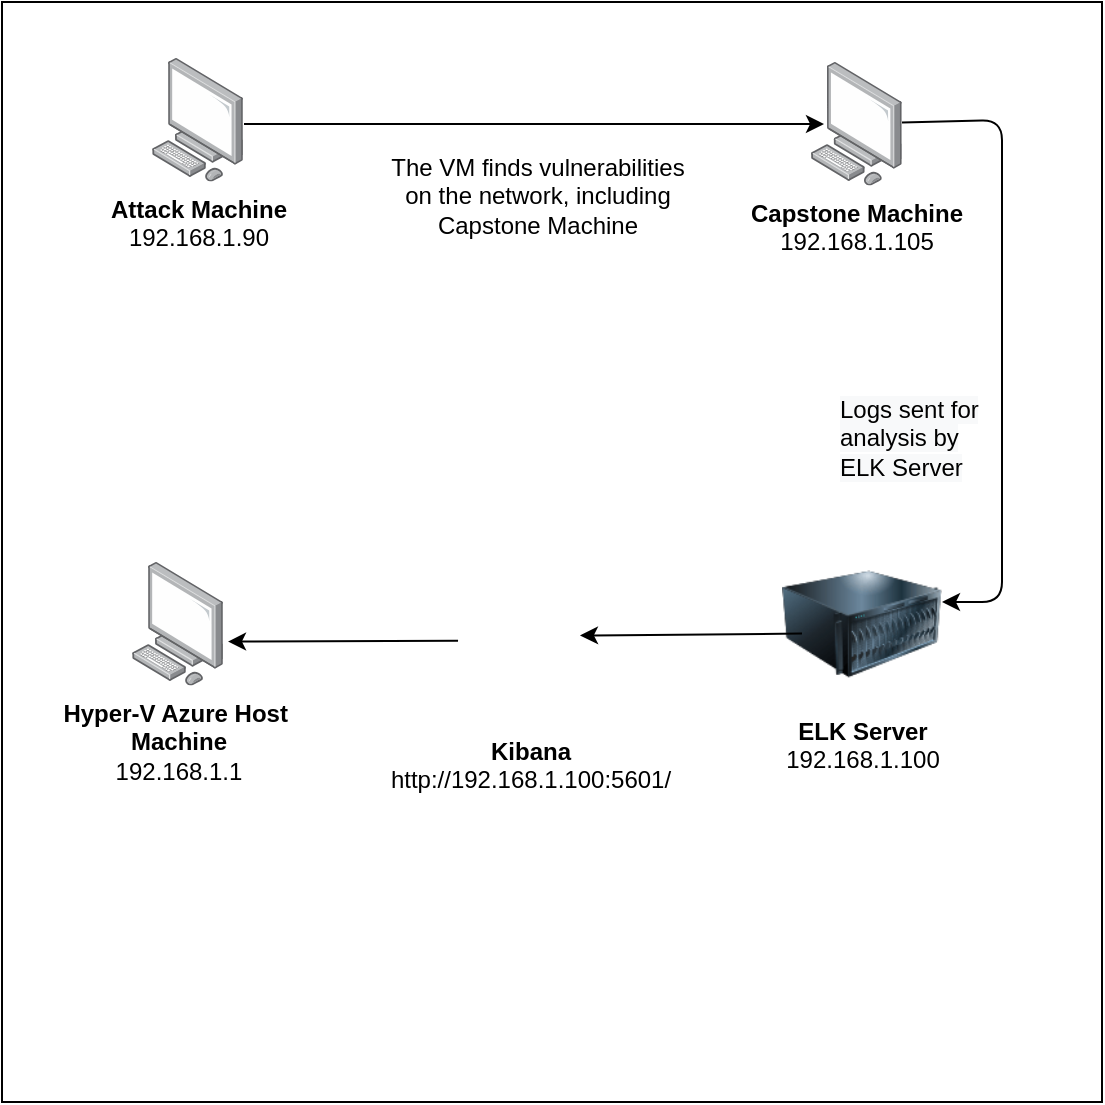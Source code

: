 <mxfile version="15.6.8" type="github">
  <diagram id="NgRh_RY3O9wHHyCAU43J" name="Page-1">
    <mxGraphModel dx="1038" dy="539" grid="1" gridSize="10" guides="1" tooltips="1" connect="1" arrows="1" fold="1" page="1" pageScale="1" pageWidth="850" pageHeight="1100" math="0" shadow="0">
      <root>
        <mxCell id="0" />
        <mxCell id="1" parent="0" />
        <mxCell id="iK3XsjrEiQAHx5W0HgXq-1" value="" style="whiteSpace=wrap;html=1;aspect=fixed;" vertex="1" parent="1">
          <mxGeometry x="90" y="10" width="550" height="550" as="geometry" />
        </mxCell>
        <mxCell id="iK3XsjrEiQAHx5W0HgXq-2" value="&lt;b&gt;Attack Machine&lt;/b&gt;&lt;br&gt;192.168.1.90" style="points=[];aspect=fixed;html=1;align=center;shadow=0;dashed=0;image;image=img/lib/allied_telesis/computer_and_terminals/Personal_Computer.svg;" vertex="1" parent="1">
          <mxGeometry x="165" y="38" width="45.6" height="61.8" as="geometry" />
        </mxCell>
        <mxCell id="iK3XsjrEiQAHx5W0HgXq-3" value="Capstone Machine&lt;br&gt;&lt;span style=&quot;font-weight: normal&quot;&gt;192.168.1.105&lt;/span&gt;" style="points=[];aspect=fixed;html=1;align=center;shadow=0;dashed=0;image;image=img/lib/allied_telesis/computer_and_terminals/Personal_Computer.svg;fontStyle=1" vertex="1" parent="1">
          <mxGeometry x="494.4" y="40" width="45.6" height="61.8" as="geometry" />
        </mxCell>
        <mxCell id="iK3XsjrEiQAHx5W0HgXq-5" value="ELK Server&lt;br&gt;&lt;span style=&quot;font-weight: normal&quot;&gt;192.168.1.100&lt;/span&gt;" style="image;html=1;image=img/lib/clip_art/computers/Server_128x128.png;fontStyle=1" vertex="1" parent="1">
          <mxGeometry x="480.0" y="280.9" width="80" height="80" as="geometry" />
        </mxCell>
        <mxCell id="iK3XsjrEiQAHx5W0HgXq-6" value="&lt;b&gt;Kibana&lt;/b&gt;&lt;br&gt;http://192.168.1.100:5601/" style="shape=image;html=1;verticalAlign=top;verticalLabelPosition=bottom;imageAspect=0;aspect=fixed;image=https://cdn4.iconfinder.com/data/icons/logos-brands-5/24/kibana-128.png" vertex="1" parent="1">
          <mxGeometry x="319" y="301" width="70" height="70" as="geometry" />
        </mxCell>
        <mxCell id="iK3XsjrEiQAHx5W0HgXq-7" value="&lt;b&gt;Hyper-V Azure Host&amp;nbsp;&lt;/b&gt;&lt;br&gt;&lt;b&gt;Machine&lt;/b&gt;&lt;br&gt;192.168.1.1" style="points=[];aspect=fixed;html=1;align=center;shadow=0;dashed=0;image;image=img/lib/allied_telesis/computer_and_terminals/Personal_Computer.svg;" vertex="1" parent="1">
          <mxGeometry x="155" y="290" width="45.6" height="61.8" as="geometry" />
        </mxCell>
        <mxCell id="iK3XsjrEiQAHx5W0HgXq-14" value="" style="endArrow=classic;html=1;rounded=0;" edge="1" parent="1">
          <mxGeometry relative="1" as="geometry">
            <mxPoint x="211" y="71" as="sourcePoint" />
            <mxPoint x="501" y="71" as="targetPoint" />
          </mxGeometry>
        </mxCell>
        <mxCell id="iK3XsjrEiQAHx5W0HgXq-16" value="The VM finds vulnerabilities on the network, including Capstone Machine" style="text;html=1;strokeColor=none;fillColor=none;align=center;verticalAlign=middle;whiteSpace=wrap;rounded=0;sketch=0;" vertex="1" parent="1">
          <mxGeometry x="283" y="91.8" width="150" height="30" as="geometry" />
        </mxCell>
        <mxCell id="iK3XsjrEiQAHx5W0HgXq-18" value="" style="endArrow=classic;html=1;rounded=1;sketch=0;curved=0;" edge="1" parent="1" source="iK3XsjrEiQAHx5W0HgXq-3">
          <mxGeometry width="50" height="50" relative="1" as="geometry">
            <mxPoint x="450" y="190" as="sourcePoint" />
            <mxPoint x="560" y="310" as="targetPoint" />
            <Array as="points">
              <mxPoint x="590" y="69" />
              <mxPoint x="590" y="310" />
            </Array>
          </mxGeometry>
        </mxCell>
        <mxCell id="iK3XsjrEiQAHx5W0HgXq-22" value="" style="endArrow=classic;html=1;rounded=1;sketch=0;curved=0;exitX=0.125;exitY=0.561;exitDx=0;exitDy=0;exitPerimeter=0;entryX=0.857;entryY=0.368;entryDx=0;entryDy=0;entryPerimeter=0;" edge="1" parent="1" source="iK3XsjrEiQAHx5W0HgXq-5" target="iK3XsjrEiQAHx5W0HgXq-6">
          <mxGeometry width="50" height="50" relative="1" as="geometry">
            <mxPoint x="474.2" y="325.18" as="sourcePoint" />
            <mxPoint x="371" y="325.792" as="targetPoint" />
          </mxGeometry>
        </mxCell>
        <mxCell id="iK3XsjrEiQAHx5W0HgXq-23" value="" style="endArrow=classic;html=1;rounded=1;sketch=0;curved=0;exitX=-0.014;exitY=0.406;exitDx=0;exitDy=0;exitPerimeter=0;" edge="1" parent="1" source="iK3XsjrEiQAHx5W0HgXq-6">
          <mxGeometry width="50" height="50" relative="1" as="geometry">
            <mxPoint x="306.2" y="329.18" as="sourcePoint" />
            <mxPoint x="203" y="329.792" as="targetPoint" />
          </mxGeometry>
        </mxCell>
        <mxCell id="iK3XsjrEiQAHx5W0HgXq-28" value="&lt;span style=&quot;color: rgb(0 , 0 , 0) ; font-family: &amp;#34;helvetica&amp;#34; ; font-size: 12px ; font-style: normal ; font-weight: 400 ; letter-spacing: normal ; text-align: center ; text-indent: 0px ; text-transform: none ; word-spacing: 0px ; background-color: rgb(248 , 249 , 250) ; display: inline ; float: none&quot;&gt;Logs sent for analysis by ELK Server&lt;/span&gt;" style="text;whiteSpace=wrap;html=1;fontColor=#99FFFF;" vertex="1" parent="1">
          <mxGeometry x="507" y="200" width="80" height="30" as="geometry" />
        </mxCell>
      </root>
    </mxGraphModel>
  </diagram>
</mxfile>
